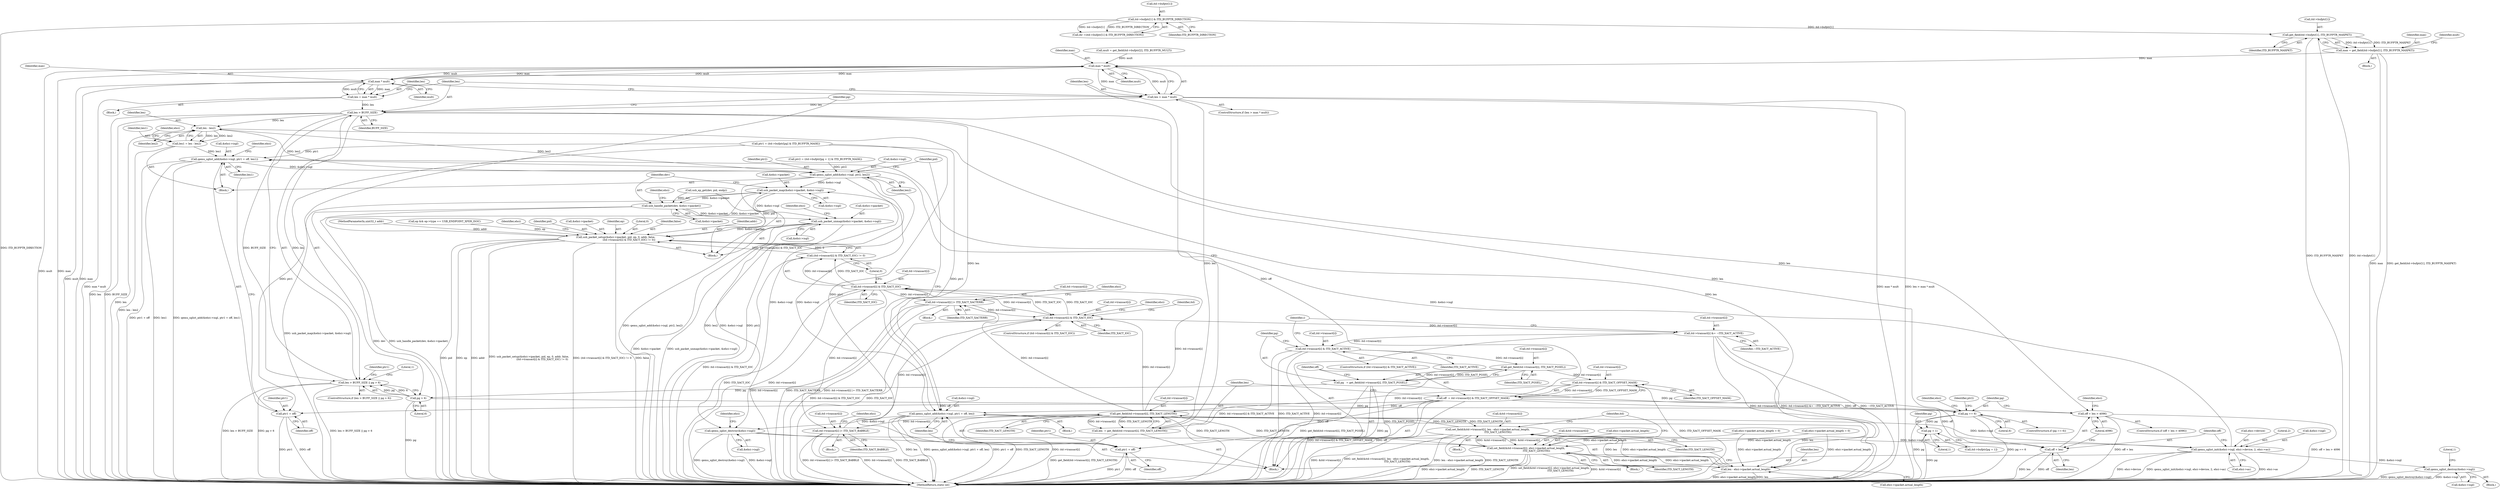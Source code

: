 digraph "0_qemu_b16c129daf0fed91febbb88de23dae8271c8898a@pointer" {
"1000160" [label="(Call,get_field(itd->bufptr[1], ITD_BUFPTR_MAXPKT))"];
"1000133" [label="(Call,itd->bufptr[1] & ITD_BUFPTR_DIRECTION)"];
"1000158" [label="(Call,max = get_field(itd->bufptr[1], ITD_BUFPTR_MAXPKT))"];
"1000225" [label="(Call,max * mult)"];
"1000223" [label="(Call,len > max * mult)"];
"1000236" [label="(Call,len > BUFF_SIZE)"];
"1000235" [label="(Call,len > BUFF_SIZE || pg > 6)"];
"1000268" [label="(Call,off + len > 4096)"];
"1000269" [label="(Call,off + len)"];
"1000301" [label="(Call,len - len2)"];
"1000299" [label="(Call,len1 = len - len2)"];
"1000304" [label="(Call,qemu_sglist_add(&ehci->isgl, ptr1 + off, len1))"];
"1000313" [label="(Call,qemu_sglist_add(&ehci->isgl, ptr2, len2))"];
"1000376" [label="(Call,usb_packet_map(&ehci->ipacket, &ehci->isgl))"];
"1000385" [label="(Call,usb_handle_packet(dev, &ehci->ipacket))"];
"1000391" [label="(Call,usb_packet_unmap(&ehci->ipacket, &ehci->isgl))"];
"1000357" [label="(Call,usb_packet_setup(&ehci->ipacket, pid, ep, 0, addr, false,\n                                 (itd->transact[i] & ITD_XACT_IOC) != 0))"];
"1000418" [label="(Call,qemu_sglist_destroy(&ehci->isgl))"];
"1000255" [label="(Call,qemu_sglist_init(&ehci->isgl, ehci->device, 2, ehci->as))"];
"1000279" [label="(Call,qemu_sglist_destroy(&ehci->isgl))"];
"1000322" [label="(Call,qemu_sglist_add(&ehci->isgl, ptr1 + off, len))"];
"1000489" [label="(Call,len - ehci->ipacket.actual_length)"];
"1000482" [label="(Call,set_field(&itd->transact[i], len - ehci->ipacket.actual_length,\n                          ITD_XACT_LENGTH))"];
"1000215" [label="(Call,get_field(itd->transact[i], ITD_XACT_LENGTH))"];
"1000213" [label="(Call,len  = get_field(itd->transact[i], ITD_XACT_LENGTH))"];
"1000368" [label="(Call,itd->transact[i] & ITD_XACT_IOC)"];
"1000367" [label="(Call,(itd->transact[i] & ITD_XACT_IOC) != 0)"];
"1000446" [label="(Call,itd->transact[i] |= ITD_XACT_XACTERR)"];
"1000513" [label="(Call,itd->transact[i] & ITD_XACT_IOC)"];
"1000524" [label="(Call,itd->transact[i] &= ~ITD_XACT_ACTIVE)"];
"1000187" [label="(Call,itd->transact[i] & ITD_XACT_ACTIVE)"];
"1000197" [label="(Call,get_field(itd->transact[i], ITD_XACT_PGSEL))"];
"1000195" [label="(Call,pg   = get_field(itd->transact[i], ITD_XACT_PGSEL))"];
"1000239" [label="(Call,pg > 6)"];
"1000275" [label="(Call,pg == 6)"];
"1000294" [label="(Call,pg + 1)"];
"1000206" [label="(Call,itd->transact[i] & ITD_XACT_OFFSET_MASK)"];
"1000204" [label="(Call,off  = itd->transact[i] & ITD_XACT_OFFSET_MASK)"];
"1000309" [label="(Call,ptr1 + off)"];
"1000327" [label="(Call,ptr1 + off)"];
"1000458" [label="(Call,itd->transact[i] |= ITD_XACT_BABBLE)"];
"1000499" [label="(Call,set_field(&itd->transact[i], ehci->ipacket.actual_length,\n                          ITD_XACT_LENGTH))"];
"1000231" [label="(Call,max * mult)"];
"1000229" [label="(Call,len = max * mult)"];
"1000396" [label="(Call,&ehci->isgl)"];
"1000246" [label="(Call,ptr1 = (itd->bufptr[pg] & ITD_BUFPTR_MASK))"];
"1000381" [label="(Call,&ehci->isgl)"];
"1000500" [label="(Call,&itd->transact[i])"];
"1000195" [label="(Call,pg   = get_field(itd->transact[i], ITD_XACT_PGSEL))"];
"1000296" [label="(Literal,1)"];
"1000228" [label="(Block,)"];
"1000272" [label="(Literal,4096)"];
"1000481" [label="(Block,)"];
"1000363" [label="(Identifier,ep)"];
"1000282" [label="(Identifier,ehci)"];
"1000452" [label="(Identifier,ITD_XACT_XACTERR)"];
"1000314" [label="(Call,&ehci->isgl)"];
"1000330" [label="(Identifier,len)"];
"1000235" [label="(Call,len > BUFF_SIZE || pg > 6)"];
"1000386" [label="(Identifier,dev)"];
"1000267" [label="(ControlStructure,if (off + len > 4096))"];
"1000300" [label="(Identifier,len1)"];
"1000447" [label="(Call,itd->transact[i])"];
"1000411" [label="(Call,ehci->ipacket.actual_length = 0)"];
"1000216" [label="(Call,itd->transact[i])"];
"1000239" [label="(Call,pg > 6)"];
"1000111" [label="(Block,)"];
"1000280" [label="(Call,&ehci->isgl)"];
"1000458" [label="(Call,itd->transact[i] |= ITD_XACT_BABBLE)"];
"1000513" [label="(Call,itd->transact[i] & ITD_XACT_IOC)"];
"1000198" [label="(Call,itd->transact[i])"];
"1000394" [label="(Identifier,ehci)"];
"1000276" [label="(Identifier,pg)"];
"1000364" [label="(Literal,0)"];
"1000193" [label="(Identifier,ITD_XACT_ACTIVE)"];
"1000368" [label="(Call,itd->transact[i] & ITD_XACT_IOC)"];
"1000241" [label="(Literal,6)"];
"1000318" [label="(Identifier,ptr2)"];
"1000212" [label="(Identifier,ITD_XACT_OFFSET_MASK)"];
"1000236" [label="(Call,len > BUFF_SIZE)"];
"1000328" [label="(Identifier,ptr1)"];
"1000392" [label="(Call,&ehci->ipacket)"];
"1000277" [label="(Literal,6)"];
"1000166" [label="(Identifier,ITD_BUFPTR_MAXPKT)"];
"1000302" [label="(Identifier,len)"];
"1000519" [label="(Identifier,ITD_XACT_IOC)"];
"1000213" [label="(Call,len  = get_field(itd->transact[i], ITD_XACT_LENGTH))"];
"1000385" [label="(Call,usb_handle_packet(dev, &ehci->ipacket))"];
"1000194" [label="(Block,)"];
"1000514" [label="(Call,itd->transact[i])"];
"1000226" [label="(Identifier,max)"];
"1000391" [label="(Call,usb_packet_unmap(&ehci->ipacket, &ehci->isgl))"];
"1000344" [label="(Call,usb_ep_get(dev, pid, endp))"];
"1000445" [label="(Block,)"];
"1000516" [label="(Identifier,itd)"];
"1000375" [label="(Literal,0)"];
"1000325" [label="(Identifier,ehci)"];
"1000312" [label="(Identifier,len1)"];
"1000203" [label="(Identifier,ITD_XACT_PGSEL)"];
"1000491" [label="(Call,ehci->ipacket.actual_length)"];
"1000233" [label="(Identifier,mult)"];
"1000512" [label="(ControlStructure,if (itd->transact[i] & ITD_XACT_IOC))"];
"1000232" [label="(Identifier,max)"];
"1000275" [label="(Call,pg == 6)"];
"1000240" [label="(Identifier,pg)"];
"1000222" [label="(ControlStructure,if (len > max * mult))"];
"1000260" [label="(Call,ehci->device)"];
"1000229" [label="(Call,len = max * mult)"];
"1000274" [label="(ControlStructure,if (pg == 6))"];
"1000134" [label="(Call,itd->bufptr[1])"];
"1000366" [label="(Identifier,false)"];
"1000376" [label="(Call,usb_packet_map(&ehci->ipacket, &ehci->isgl))"];
"1000470" [label="(Call,ehci->ipacket.actual_length = 0)"];
"1000305" [label="(Call,&ehci->isgl)"];
"1000207" [label="(Call,itd->transact[i])"];
"1000238" [label="(Identifier,BUFF_SIZE)"];
"1000489" [label="(Call,len - ehci->ipacket.actual_length)"];
"1000303" [label="(Identifier,len2)"];
"1000263" [label="(Literal,2)"];
"1000158" [label="(Call,max = get_field(itd->bufptr[1], ITD_BUFPTR_MAXPKT))"];
"1000214" [label="(Identifier,len)"];
"1000204" [label="(Call,off  = itd->transact[i] & ITD_XACT_OFFSET_MASK)"];
"1000234" [label="(ControlStructure,if (len > BUFF_SIZE || pg > 6))"];
"1000269" [label="(Call,off + len)"];
"1000295" [label="(Identifier,pg)"];
"1000255" [label="(Call,qemu_sglist_init(&ehci->isgl, ehci->device, 2, ehci->as))"];
"1000256" [label="(Call,&ehci->isgl)"];
"1000188" [label="(Call,itd->transact[i])"];
"1000279" [label="(Call,qemu_sglist_destroy(&ehci->isgl))"];
"1000459" [label="(Call,itd->transact[i])"];
"1000499" [label="(Call,set_field(&itd->transact[i], ehci->ipacket.actual_length,\n                          ITD_XACT_LENGTH))"];
"1000426" [label="(Identifier,ehci)"];
"1000365" [label="(Identifier,addr)"];
"1000327" [label="(Call,ptr1 + off)"];
"1000483" [label="(Call,&itd->transact[i])"];
"1000205" [label="(Identifier,off)"];
"1000237" [label="(Identifier,len)"];
"1000268" [label="(Call,off + len > 4096)"];
"1000323" [label="(Call,&ehci->isgl)"];
"1000110" [label="(MethodParameterIn,uint32_t addr)"];
"1000387" [label="(Call,&ehci->ipacket)"];
"1000466" [label="(Identifier,ehci)"];
"1000374" [label="(Identifier,ITD_XACT_IOC)"];
"1000270" [label="(Identifier,off)"];
"1000223" [label="(Call,len > max * mult)"];
"1000464" [label="(Identifier,ITD_XACT_BABBLE)"];
"1000421" [label="(Identifier,ehci)"];
"1000206" [label="(Call,itd->transact[i] & ITD_XACT_OFFSET_MASK)"];
"1000311" [label="(Identifier,off)"];
"1000349" [label="(Call,ep && ep->type == USB_ENDPOINT_XFER_ISOC)"];
"1000356" [label="(Block,)"];
"1000357" [label="(Call,usb_packet_setup(&ehci->ipacket, pid, ep, 0, addr, false,\n                                 (itd->transact[i] & ITD_XACT_IOC) != 0))"];
"1000496" [label="(Identifier,ITD_XACT_LENGTH)"];
"1000310" [label="(Identifier,ptr1)"];
"1000522" [label="(Identifier,ehci)"];
"1000511" [label="(Identifier,ITD_XACT_LENGTH)"];
"1000309" [label="(Call,ptr1 + off)"];
"1000530" [label="(Identifier,~ITD_XACT_ACTIVE)"];
"1000498" [label="(Block,)"];
"1000287" [label="(Call,ptr2 = (itd->bufptr[pg + 1] & ITD_BUFPTR_MASK))"];
"1000197" [label="(Call,get_field(itd->transact[i], ITD_XACT_PGSEL))"];
"1000367" [label="(Call,(itd->transact[i] & ITD_XACT_IOC) != 0)"];
"1000187" [label="(Call,itd->transact[i] & ITD_XACT_ACTIVE)"];
"1000196" [label="(Identifier,pg)"];
"1000225" [label="(Call,max * mult)"];
"1000304" [label="(Call,qemu_sglist_add(&ehci->isgl, ptr1 + off, len1))"];
"1000231" [label="(Call,max * mult)"];
"1000329" [label="(Identifier,off)"];
"1000167" [label="(Call,mult = get_field(itd->bufptr[2], ITD_BUFPTR_MULT))"];
"1000307" [label="(Identifier,ehci)"];
"1000286" [label="(Literal,1)"];
"1000454" [label="(Identifier,ehci)"];
"1000506" [label="(Call,ehci->ipacket.actual_length)"];
"1000299" [label="(Call,len1 = len - len2)"];
"1000490" [label="(Identifier,len)"];
"1000533" [label="(MethodReturn,static int)"];
"1000446" [label="(Call,itd->transact[i] |= ITD_XACT_XACTERR)"];
"1000369" [label="(Call,itd->transact[i])"];
"1000321" [label="(Block,)"];
"1000294" [label="(Call,pg + 1)"];
"1000168" [label="(Identifier,mult)"];
"1000316" [label="(Identifier,ehci)"];
"1000273" [label="(Block,)"];
"1000227" [label="(Identifier,mult)"];
"1000186" [label="(ControlStructure,if (itd->transact[i] & ITD_XACT_ACTIVE))"];
"1000319" [label="(Identifier,len2)"];
"1000161" [label="(Call,itd->bufptr[1])"];
"1000332" [label="(Identifier,pid)"];
"1000301" [label="(Call,len - len2)"];
"1000527" [label="(Identifier,itd)"];
"1000160" [label="(Call,get_field(itd->bufptr[1], ITD_BUFPTR_MAXPKT))"];
"1000525" [label="(Call,itd->transact[i])"];
"1000377" [label="(Call,&ehci->ipacket)"];
"1000131" [label="(Call,dir =(itd->bufptr[1] & ITD_BUFPTR_DIRECTION))"];
"1000290" [label="(Call,itd->bufptr[pg + 1])"];
"1000133" [label="(Call,itd->bufptr[1] & ITD_BUFPTR_DIRECTION)"];
"1000230" [label="(Identifier,len)"];
"1000221" [label="(Identifier,ITD_XACT_LENGTH)"];
"1000313" [label="(Call,qemu_sglist_add(&ehci->isgl, ptr2, len2))"];
"1000184" [label="(Identifier,i)"];
"1000429" [label="(Block,)"];
"1000271" [label="(Identifier,len)"];
"1000139" [label="(Identifier,ITD_BUFPTR_DIRECTION)"];
"1000524" [label="(Call,itd->transact[i] &= ~ITD_XACT_ACTIVE)"];
"1000247" [label="(Identifier,ptr1)"];
"1000419" [label="(Call,&ehci->isgl)"];
"1000224" [label="(Identifier,len)"];
"1000482" [label="(Call,set_field(&itd->transact[i], len - ehci->ipacket.actual_length,\n                          ITD_XACT_LENGTH))"];
"1000322" [label="(Call,qemu_sglist_add(&ehci->isgl, ptr1 + off, len))"];
"1000264" [label="(Call,ehci->as)"];
"1000278" [label="(Block,)"];
"1000288" [label="(Identifier,ptr2)"];
"1000159" [label="(Identifier,max)"];
"1000245" [label="(Literal,1)"];
"1000379" [label="(Identifier,ehci)"];
"1000418" [label="(Call,qemu_sglist_destroy(&ehci->isgl))"];
"1000362" [label="(Identifier,pid)"];
"1000358" [label="(Call,&ehci->ipacket)"];
"1000215" [label="(Call,get_field(itd->transact[i], ITD_XACT_LENGTH))"];
"1000160" -> "1000158"  [label="AST: "];
"1000160" -> "1000166"  [label="CFG: "];
"1000161" -> "1000160"  [label="AST: "];
"1000166" -> "1000160"  [label="AST: "];
"1000158" -> "1000160"  [label="CFG: "];
"1000160" -> "1000533"  [label="DDG: ITD_BUFPTR_MAXPKT"];
"1000160" -> "1000533"  [label="DDG: itd->bufptr[1]"];
"1000160" -> "1000158"  [label="DDG: itd->bufptr[1]"];
"1000160" -> "1000158"  [label="DDG: ITD_BUFPTR_MAXPKT"];
"1000133" -> "1000160"  [label="DDG: itd->bufptr[1]"];
"1000133" -> "1000131"  [label="AST: "];
"1000133" -> "1000139"  [label="CFG: "];
"1000134" -> "1000133"  [label="AST: "];
"1000139" -> "1000133"  [label="AST: "];
"1000131" -> "1000133"  [label="CFG: "];
"1000133" -> "1000533"  [label="DDG: ITD_BUFPTR_DIRECTION"];
"1000133" -> "1000131"  [label="DDG: itd->bufptr[1]"];
"1000133" -> "1000131"  [label="DDG: ITD_BUFPTR_DIRECTION"];
"1000158" -> "1000111"  [label="AST: "];
"1000159" -> "1000158"  [label="AST: "];
"1000168" -> "1000158"  [label="CFG: "];
"1000158" -> "1000533"  [label="DDG: max"];
"1000158" -> "1000533"  [label="DDG: get_field(itd->bufptr[1], ITD_BUFPTR_MAXPKT)"];
"1000158" -> "1000225"  [label="DDG: max"];
"1000225" -> "1000223"  [label="AST: "];
"1000225" -> "1000227"  [label="CFG: "];
"1000226" -> "1000225"  [label="AST: "];
"1000227" -> "1000225"  [label="AST: "];
"1000223" -> "1000225"  [label="CFG: "];
"1000225" -> "1000533"  [label="DDG: mult"];
"1000225" -> "1000533"  [label="DDG: max"];
"1000225" -> "1000223"  [label="DDG: max"];
"1000225" -> "1000223"  [label="DDG: mult"];
"1000231" -> "1000225"  [label="DDG: max"];
"1000231" -> "1000225"  [label="DDG: mult"];
"1000167" -> "1000225"  [label="DDG: mult"];
"1000225" -> "1000231"  [label="DDG: max"];
"1000225" -> "1000231"  [label="DDG: mult"];
"1000223" -> "1000222"  [label="AST: "];
"1000224" -> "1000223"  [label="AST: "];
"1000230" -> "1000223"  [label="CFG: "];
"1000237" -> "1000223"  [label="CFG: "];
"1000223" -> "1000533"  [label="DDG: max * mult"];
"1000223" -> "1000533"  [label="DDG: len > max * mult"];
"1000213" -> "1000223"  [label="DDG: len"];
"1000223" -> "1000236"  [label="DDG: len"];
"1000236" -> "1000235"  [label="AST: "];
"1000236" -> "1000238"  [label="CFG: "];
"1000237" -> "1000236"  [label="AST: "];
"1000238" -> "1000236"  [label="AST: "];
"1000240" -> "1000236"  [label="CFG: "];
"1000235" -> "1000236"  [label="CFG: "];
"1000236" -> "1000533"  [label="DDG: len"];
"1000236" -> "1000533"  [label="DDG: BUFF_SIZE"];
"1000236" -> "1000235"  [label="DDG: len"];
"1000236" -> "1000235"  [label="DDG: BUFF_SIZE"];
"1000229" -> "1000236"  [label="DDG: len"];
"1000236" -> "1000268"  [label="DDG: len"];
"1000236" -> "1000269"  [label="DDG: len"];
"1000236" -> "1000301"  [label="DDG: len"];
"1000236" -> "1000322"  [label="DDG: len"];
"1000235" -> "1000234"  [label="AST: "];
"1000235" -> "1000239"  [label="CFG: "];
"1000239" -> "1000235"  [label="AST: "];
"1000245" -> "1000235"  [label="CFG: "];
"1000247" -> "1000235"  [label="CFG: "];
"1000235" -> "1000533"  [label="DDG: len > BUFF_SIZE"];
"1000235" -> "1000533"  [label="DDG: pg > 6"];
"1000235" -> "1000533"  [label="DDG: len > BUFF_SIZE || pg > 6"];
"1000239" -> "1000235"  [label="DDG: pg"];
"1000239" -> "1000235"  [label="DDG: 6"];
"1000268" -> "1000267"  [label="AST: "];
"1000268" -> "1000272"  [label="CFG: "];
"1000269" -> "1000268"  [label="AST: "];
"1000272" -> "1000268"  [label="AST: "];
"1000276" -> "1000268"  [label="CFG: "];
"1000325" -> "1000268"  [label="CFG: "];
"1000268" -> "1000533"  [label="DDG: off + len"];
"1000268" -> "1000533"  [label="DDG: off + len > 4096"];
"1000204" -> "1000268"  [label="DDG: off"];
"1000269" -> "1000271"  [label="CFG: "];
"1000270" -> "1000269"  [label="AST: "];
"1000271" -> "1000269"  [label="AST: "];
"1000272" -> "1000269"  [label="CFG: "];
"1000269" -> "1000533"  [label="DDG: off"];
"1000269" -> "1000533"  [label="DDG: len"];
"1000204" -> "1000269"  [label="DDG: off"];
"1000301" -> "1000299"  [label="AST: "];
"1000301" -> "1000303"  [label="CFG: "];
"1000302" -> "1000301"  [label="AST: "];
"1000303" -> "1000301"  [label="AST: "];
"1000299" -> "1000301"  [label="CFG: "];
"1000301" -> "1000533"  [label="DDG: len"];
"1000301" -> "1000299"  [label="DDG: len"];
"1000301" -> "1000299"  [label="DDG: len2"];
"1000313" -> "1000301"  [label="DDG: len2"];
"1000301" -> "1000313"  [label="DDG: len2"];
"1000301" -> "1000489"  [label="DDG: len"];
"1000299" -> "1000273"  [label="AST: "];
"1000300" -> "1000299"  [label="AST: "];
"1000307" -> "1000299"  [label="CFG: "];
"1000299" -> "1000533"  [label="DDG: len - len2"];
"1000299" -> "1000304"  [label="DDG: len1"];
"1000304" -> "1000273"  [label="AST: "];
"1000304" -> "1000312"  [label="CFG: "];
"1000305" -> "1000304"  [label="AST: "];
"1000309" -> "1000304"  [label="AST: "];
"1000312" -> "1000304"  [label="AST: "];
"1000316" -> "1000304"  [label="CFG: "];
"1000304" -> "1000533"  [label="DDG: ptr1 + off"];
"1000304" -> "1000533"  [label="DDG: len1"];
"1000304" -> "1000533"  [label="DDG: qemu_sglist_add(&ehci->isgl, ptr1 + off, len1)"];
"1000255" -> "1000304"  [label="DDG: &ehci->isgl"];
"1000246" -> "1000304"  [label="DDG: ptr1"];
"1000204" -> "1000304"  [label="DDG: off"];
"1000304" -> "1000313"  [label="DDG: &ehci->isgl"];
"1000313" -> "1000273"  [label="AST: "];
"1000313" -> "1000319"  [label="CFG: "];
"1000314" -> "1000313"  [label="AST: "];
"1000318" -> "1000313"  [label="AST: "];
"1000319" -> "1000313"  [label="AST: "];
"1000332" -> "1000313"  [label="CFG: "];
"1000313" -> "1000533"  [label="DDG: ptr2"];
"1000313" -> "1000533"  [label="DDG: qemu_sglist_add(&ehci->isgl, ptr2, len2)"];
"1000313" -> "1000533"  [label="DDG: len2"];
"1000287" -> "1000313"  [label="DDG: ptr2"];
"1000313" -> "1000376"  [label="DDG: &ehci->isgl"];
"1000313" -> "1000418"  [label="DDG: &ehci->isgl"];
"1000376" -> "1000356"  [label="AST: "];
"1000376" -> "1000381"  [label="CFG: "];
"1000377" -> "1000376"  [label="AST: "];
"1000381" -> "1000376"  [label="AST: "];
"1000386" -> "1000376"  [label="CFG: "];
"1000376" -> "1000533"  [label="DDG: usb_packet_map(&ehci->ipacket, &ehci->isgl)"];
"1000357" -> "1000376"  [label="DDG: &ehci->ipacket"];
"1000322" -> "1000376"  [label="DDG: &ehci->isgl"];
"1000376" -> "1000385"  [label="DDG: &ehci->ipacket"];
"1000376" -> "1000391"  [label="DDG: &ehci->isgl"];
"1000385" -> "1000356"  [label="AST: "];
"1000385" -> "1000387"  [label="CFG: "];
"1000386" -> "1000385"  [label="AST: "];
"1000387" -> "1000385"  [label="AST: "];
"1000394" -> "1000385"  [label="CFG: "];
"1000385" -> "1000533"  [label="DDG: dev"];
"1000385" -> "1000533"  [label="DDG: usb_handle_packet(dev, &ehci->ipacket)"];
"1000344" -> "1000385"  [label="DDG: dev"];
"1000385" -> "1000391"  [label="DDG: &ehci->ipacket"];
"1000391" -> "1000356"  [label="AST: "];
"1000391" -> "1000396"  [label="CFG: "];
"1000392" -> "1000391"  [label="AST: "];
"1000396" -> "1000391"  [label="AST: "];
"1000421" -> "1000391"  [label="CFG: "];
"1000391" -> "1000533"  [label="DDG: &ehci->ipacket"];
"1000391" -> "1000533"  [label="DDG: usb_packet_unmap(&ehci->ipacket, &ehci->isgl)"];
"1000391" -> "1000357"  [label="DDG: &ehci->ipacket"];
"1000391" -> "1000418"  [label="DDG: &ehci->isgl"];
"1000357" -> "1000356"  [label="AST: "];
"1000357" -> "1000367"  [label="CFG: "];
"1000358" -> "1000357"  [label="AST: "];
"1000362" -> "1000357"  [label="AST: "];
"1000363" -> "1000357"  [label="AST: "];
"1000364" -> "1000357"  [label="AST: "];
"1000365" -> "1000357"  [label="AST: "];
"1000366" -> "1000357"  [label="AST: "];
"1000367" -> "1000357"  [label="AST: "];
"1000379" -> "1000357"  [label="CFG: "];
"1000357" -> "1000533"  [label="DDG: addr"];
"1000357" -> "1000533"  [label="DDG: usb_packet_setup(&ehci->ipacket, pid, ep, 0, addr, false,\n                                 (itd->transact[i] & ITD_XACT_IOC) != 0)"];
"1000357" -> "1000533"  [label="DDG: (itd->transact[i] & ITD_XACT_IOC) != 0"];
"1000357" -> "1000533"  [label="DDG: false"];
"1000357" -> "1000533"  [label="DDG: pid"];
"1000357" -> "1000533"  [label="DDG: ep"];
"1000344" -> "1000357"  [label="DDG: pid"];
"1000349" -> "1000357"  [label="DDG: ep"];
"1000110" -> "1000357"  [label="DDG: addr"];
"1000367" -> "1000357"  [label="DDG: itd->transact[i] & ITD_XACT_IOC"];
"1000367" -> "1000357"  [label="DDG: 0"];
"1000418" -> "1000194"  [label="AST: "];
"1000418" -> "1000419"  [label="CFG: "];
"1000419" -> "1000418"  [label="AST: "];
"1000426" -> "1000418"  [label="CFG: "];
"1000418" -> "1000533"  [label="DDG: qemu_sglist_destroy(&ehci->isgl)"];
"1000418" -> "1000533"  [label="DDG: &ehci->isgl"];
"1000418" -> "1000255"  [label="DDG: &ehci->isgl"];
"1000322" -> "1000418"  [label="DDG: &ehci->isgl"];
"1000255" -> "1000194"  [label="AST: "];
"1000255" -> "1000264"  [label="CFG: "];
"1000256" -> "1000255"  [label="AST: "];
"1000260" -> "1000255"  [label="AST: "];
"1000263" -> "1000255"  [label="AST: "];
"1000264" -> "1000255"  [label="AST: "];
"1000270" -> "1000255"  [label="CFG: "];
"1000255" -> "1000533"  [label="DDG: ehci->device"];
"1000255" -> "1000533"  [label="DDG: qemu_sglist_init(&ehci->isgl, ehci->device, 2, ehci->as)"];
"1000255" -> "1000533"  [label="DDG: ehci->as"];
"1000255" -> "1000279"  [label="DDG: &ehci->isgl"];
"1000255" -> "1000322"  [label="DDG: &ehci->isgl"];
"1000279" -> "1000278"  [label="AST: "];
"1000279" -> "1000280"  [label="CFG: "];
"1000280" -> "1000279"  [label="AST: "];
"1000286" -> "1000279"  [label="CFG: "];
"1000279" -> "1000533"  [label="DDG: &ehci->isgl"];
"1000279" -> "1000533"  [label="DDG: qemu_sglist_destroy(&ehci->isgl)"];
"1000322" -> "1000321"  [label="AST: "];
"1000322" -> "1000330"  [label="CFG: "];
"1000323" -> "1000322"  [label="AST: "];
"1000327" -> "1000322"  [label="AST: "];
"1000330" -> "1000322"  [label="AST: "];
"1000332" -> "1000322"  [label="CFG: "];
"1000322" -> "1000533"  [label="DDG: len"];
"1000322" -> "1000533"  [label="DDG: qemu_sglist_add(&ehci->isgl, ptr1 + off, len)"];
"1000322" -> "1000533"  [label="DDG: ptr1 + off"];
"1000246" -> "1000322"  [label="DDG: ptr1"];
"1000204" -> "1000322"  [label="DDG: off"];
"1000322" -> "1000489"  [label="DDG: len"];
"1000489" -> "1000482"  [label="AST: "];
"1000489" -> "1000491"  [label="CFG: "];
"1000490" -> "1000489"  [label="AST: "];
"1000491" -> "1000489"  [label="AST: "];
"1000496" -> "1000489"  [label="CFG: "];
"1000489" -> "1000533"  [label="DDG: ehci->ipacket.actual_length"];
"1000489" -> "1000533"  [label="DDG: len"];
"1000489" -> "1000482"  [label="DDG: len"];
"1000489" -> "1000482"  [label="DDG: ehci->ipacket.actual_length"];
"1000499" -> "1000489"  [label="DDG: ehci->ipacket.actual_length"];
"1000411" -> "1000489"  [label="DDG: ehci->ipacket.actual_length"];
"1000470" -> "1000489"  [label="DDG: ehci->ipacket.actual_length"];
"1000489" -> "1000499"  [label="DDG: ehci->ipacket.actual_length"];
"1000482" -> "1000481"  [label="AST: "];
"1000482" -> "1000496"  [label="CFG: "];
"1000483" -> "1000482"  [label="AST: "];
"1000496" -> "1000482"  [label="AST: "];
"1000516" -> "1000482"  [label="CFG: "];
"1000482" -> "1000533"  [label="DDG: len - ehci->ipacket.actual_length"];
"1000482" -> "1000533"  [label="DDG: ITD_XACT_LENGTH"];
"1000482" -> "1000533"  [label="DDG: &itd->transact[i]"];
"1000482" -> "1000533"  [label="DDG: set_field(&itd->transact[i], len - ehci->ipacket.actual_length,\n                          ITD_XACT_LENGTH)"];
"1000482" -> "1000215"  [label="DDG: ITD_XACT_LENGTH"];
"1000499" -> "1000482"  [label="DDG: &itd->transact[i]"];
"1000215" -> "1000482"  [label="DDG: ITD_XACT_LENGTH"];
"1000482" -> "1000499"  [label="DDG: &itd->transact[i]"];
"1000215" -> "1000213"  [label="AST: "];
"1000215" -> "1000221"  [label="CFG: "];
"1000216" -> "1000215"  [label="AST: "];
"1000221" -> "1000215"  [label="AST: "];
"1000213" -> "1000215"  [label="CFG: "];
"1000215" -> "1000533"  [label="DDG: ITD_XACT_LENGTH"];
"1000215" -> "1000533"  [label="DDG: itd->transact[i]"];
"1000215" -> "1000213"  [label="DDG: itd->transact[i]"];
"1000215" -> "1000213"  [label="DDG: ITD_XACT_LENGTH"];
"1000206" -> "1000215"  [label="DDG: itd->transact[i]"];
"1000499" -> "1000215"  [label="DDG: ITD_XACT_LENGTH"];
"1000215" -> "1000368"  [label="DDG: itd->transact[i]"];
"1000215" -> "1000446"  [label="DDG: itd->transact[i]"];
"1000215" -> "1000458"  [label="DDG: itd->transact[i]"];
"1000215" -> "1000499"  [label="DDG: ITD_XACT_LENGTH"];
"1000215" -> "1000513"  [label="DDG: itd->transact[i]"];
"1000213" -> "1000194"  [label="AST: "];
"1000214" -> "1000213"  [label="AST: "];
"1000224" -> "1000213"  [label="CFG: "];
"1000213" -> "1000533"  [label="DDG: get_field(itd->transact[i], ITD_XACT_LENGTH)"];
"1000368" -> "1000367"  [label="AST: "];
"1000368" -> "1000374"  [label="CFG: "];
"1000369" -> "1000368"  [label="AST: "];
"1000374" -> "1000368"  [label="AST: "];
"1000375" -> "1000368"  [label="CFG: "];
"1000368" -> "1000533"  [label="DDG: itd->transact[i]"];
"1000368" -> "1000533"  [label="DDG: ITD_XACT_IOC"];
"1000368" -> "1000367"  [label="DDG: itd->transact[i]"];
"1000368" -> "1000367"  [label="DDG: ITD_XACT_IOC"];
"1000513" -> "1000368"  [label="DDG: ITD_XACT_IOC"];
"1000368" -> "1000446"  [label="DDG: itd->transact[i]"];
"1000368" -> "1000458"  [label="DDG: itd->transact[i]"];
"1000368" -> "1000513"  [label="DDG: itd->transact[i]"];
"1000368" -> "1000513"  [label="DDG: ITD_XACT_IOC"];
"1000367" -> "1000375"  [label="CFG: "];
"1000375" -> "1000367"  [label="AST: "];
"1000367" -> "1000533"  [label="DDG: itd->transact[i] & ITD_XACT_IOC"];
"1000446" -> "1000445"  [label="AST: "];
"1000446" -> "1000452"  [label="CFG: "];
"1000447" -> "1000446"  [label="AST: "];
"1000452" -> "1000446"  [label="AST: "];
"1000454" -> "1000446"  [label="CFG: "];
"1000446" -> "1000533"  [label="DDG: itd->transact[i]"];
"1000446" -> "1000533"  [label="DDG: ITD_XACT_XACTERR"];
"1000446" -> "1000533"  [label="DDG: itd->transact[i] |= ITD_XACT_XACTERR"];
"1000446" -> "1000513"  [label="DDG: itd->transact[i]"];
"1000513" -> "1000512"  [label="AST: "];
"1000513" -> "1000519"  [label="CFG: "];
"1000514" -> "1000513"  [label="AST: "];
"1000519" -> "1000513"  [label="AST: "];
"1000522" -> "1000513"  [label="CFG: "];
"1000527" -> "1000513"  [label="CFG: "];
"1000513" -> "1000533"  [label="DDG: itd->transact[i] & ITD_XACT_IOC"];
"1000513" -> "1000533"  [label="DDG: ITD_XACT_IOC"];
"1000458" -> "1000513"  [label="DDG: itd->transact[i]"];
"1000513" -> "1000524"  [label="DDG: itd->transact[i]"];
"1000524" -> "1000194"  [label="AST: "];
"1000524" -> "1000530"  [label="CFG: "];
"1000525" -> "1000524"  [label="AST: "];
"1000530" -> "1000524"  [label="AST: "];
"1000184" -> "1000524"  [label="CFG: "];
"1000524" -> "1000533"  [label="DDG: itd->transact[i]"];
"1000524" -> "1000533"  [label="DDG: itd->transact[i] &= ~ITD_XACT_ACTIVE"];
"1000524" -> "1000533"  [label="DDG: ~ITD_XACT_ACTIVE"];
"1000524" -> "1000187"  [label="DDG: itd->transact[i]"];
"1000187" -> "1000186"  [label="AST: "];
"1000187" -> "1000193"  [label="CFG: "];
"1000188" -> "1000187"  [label="AST: "];
"1000193" -> "1000187"  [label="AST: "];
"1000196" -> "1000187"  [label="CFG: "];
"1000184" -> "1000187"  [label="CFG: "];
"1000187" -> "1000533"  [label="DDG: itd->transact[i]"];
"1000187" -> "1000533"  [label="DDG: itd->transact[i] & ITD_XACT_ACTIVE"];
"1000187" -> "1000533"  [label="DDG: ITD_XACT_ACTIVE"];
"1000187" -> "1000197"  [label="DDG: itd->transact[i]"];
"1000197" -> "1000195"  [label="AST: "];
"1000197" -> "1000203"  [label="CFG: "];
"1000198" -> "1000197"  [label="AST: "];
"1000203" -> "1000197"  [label="AST: "];
"1000195" -> "1000197"  [label="CFG: "];
"1000197" -> "1000533"  [label="DDG: ITD_XACT_PGSEL"];
"1000197" -> "1000195"  [label="DDG: itd->transact[i]"];
"1000197" -> "1000195"  [label="DDG: ITD_XACT_PGSEL"];
"1000197" -> "1000206"  [label="DDG: itd->transact[i]"];
"1000195" -> "1000194"  [label="AST: "];
"1000196" -> "1000195"  [label="AST: "];
"1000205" -> "1000195"  [label="CFG: "];
"1000195" -> "1000533"  [label="DDG: get_field(itd->transact[i], ITD_XACT_PGSEL)"];
"1000195" -> "1000533"  [label="DDG: pg"];
"1000195" -> "1000239"  [label="DDG: pg"];
"1000195" -> "1000275"  [label="DDG: pg"];
"1000239" -> "1000241"  [label="CFG: "];
"1000240" -> "1000239"  [label="AST: "];
"1000241" -> "1000239"  [label="AST: "];
"1000239" -> "1000533"  [label="DDG: pg"];
"1000239" -> "1000275"  [label="DDG: pg"];
"1000275" -> "1000274"  [label="AST: "];
"1000275" -> "1000277"  [label="CFG: "];
"1000276" -> "1000275"  [label="AST: "];
"1000277" -> "1000275"  [label="AST: "];
"1000282" -> "1000275"  [label="CFG: "];
"1000288" -> "1000275"  [label="CFG: "];
"1000275" -> "1000533"  [label="DDG: pg == 6"];
"1000275" -> "1000533"  [label="DDG: pg"];
"1000275" -> "1000294"  [label="DDG: pg"];
"1000294" -> "1000290"  [label="AST: "];
"1000294" -> "1000296"  [label="CFG: "];
"1000295" -> "1000294"  [label="AST: "];
"1000296" -> "1000294"  [label="AST: "];
"1000290" -> "1000294"  [label="CFG: "];
"1000294" -> "1000533"  [label="DDG: pg"];
"1000206" -> "1000204"  [label="AST: "];
"1000206" -> "1000212"  [label="CFG: "];
"1000207" -> "1000206"  [label="AST: "];
"1000212" -> "1000206"  [label="AST: "];
"1000204" -> "1000206"  [label="CFG: "];
"1000206" -> "1000533"  [label="DDG: ITD_XACT_OFFSET_MASK"];
"1000206" -> "1000204"  [label="DDG: itd->transact[i]"];
"1000206" -> "1000204"  [label="DDG: ITD_XACT_OFFSET_MASK"];
"1000204" -> "1000194"  [label="AST: "];
"1000205" -> "1000204"  [label="AST: "];
"1000214" -> "1000204"  [label="CFG: "];
"1000204" -> "1000533"  [label="DDG: itd->transact[i] & ITD_XACT_OFFSET_MASK"];
"1000204" -> "1000533"  [label="DDG: off"];
"1000204" -> "1000309"  [label="DDG: off"];
"1000204" -> "1000327"  [label="DDG: off"];
"1000309" -> "1000311"  [label="CFG: "];
"1000310" -> "1000309"  [label="AST: "];
"1000311" -> "1000309"  [label="AST: "];
"1000312" -> "1000309"  [label="CFG: "];
"1000309" -> "1000533"  [label="DDG: ptr1"];
"1000309" -> "1000533"  [label="DDG: off"];
"1000246" -> "1000309"  [label="DDG: ptr1"];
"1000327" -> "1000329"  [label="CFG: "];
"1000328" -> "1000327"  [label="AST: "];
"1000329" -> "1000327"  [label="AST: "];
"1000330" -> "1000327"  [label="CFG: "];
"1000327" -> "1000533"  [label="DDG: ptr1"];
"1000327" -> "1000533"  [label="DDG: off"];
"1000246" -> "1000327"  [label="DDG: ptr1"];
"1000458" -> "1000429"  [label="AST: "];
"1000458" -> "1000464"  [label="CFG: "];
"1000459" -> "1000458"  [label="AST: "];
"1000464" -> "1000458"  [label="AST: "];
"1000466" -> "1000458"  [label="CFG: "];
"1000458" -> "1000533"  [label="DDG: itd->transact[i]"];
"1000458" -> "1000533"  [label="DDG: ITD_XACT_BABBLE"];
"1000458" -> "1000533"  [label="DDG: itd->transact[i] |= ITD_XACT_BABBLE"];
"1000499" -> "1000498"  [label="AST: "];
"1000499" -> "1000511"  [label="CFG: "];
"1000500" -> "1000499"  [label="AST: "];
"1000506" -> "1000499"  [label="AST: "];
"1000511" -> "1000499"  [label="AST: "];
"1000516" -> "1000499"  [label="CFG: "];
"1000499" -> "1000533"  [label="DDG: ehci->ipacket.actual_length"];
"1000499" -> "1000533"  [label="DDG: ITD_XACT_LENGTH"];
"1000499" -> "1000533"  [label="DDG: set_field(&itd->transact[i], ehci->ipacket.actual_length,\n                          ITD_XACT_LENGTH)"];
"1000499" -> "1000533"  [label="DDG: &itd->transact[i]"];
"1000411" -> "1000499"  [label="DDG: ehci->ipacket.actual_length"];
"1000470" -> "1000499"  [label="DDG: ehci->ipacket.actual_length"];
"1000231" -> "1000229"  [label="AST: "];
"1000231" -> "1000233"  [label="CFG: "];
"1000232" -> "1000231"  [label="AST: "];
"1000233" -> "1000231"  [label="AST: "];
"1000229" -> "1000231"  [label="CFG: "];
"1000231" -> "1000533"  [label="DDG: mult"];
"1000231" -> "1000533"  [label="DDG: max"];
"1000231" -> "1000229"  [label="DDG: max"];
"1000231" -> "1000229"  [label="DDG: mult"];
"1000229" -> "1000228"  [label="AST: "];
"1000230" -> "1000229"  [label="AST: "];
"1000237" -> "1000229"  [label="CFG: "];
"1000229" -> "1000533"  [label="DDG: max * mult"];
}
